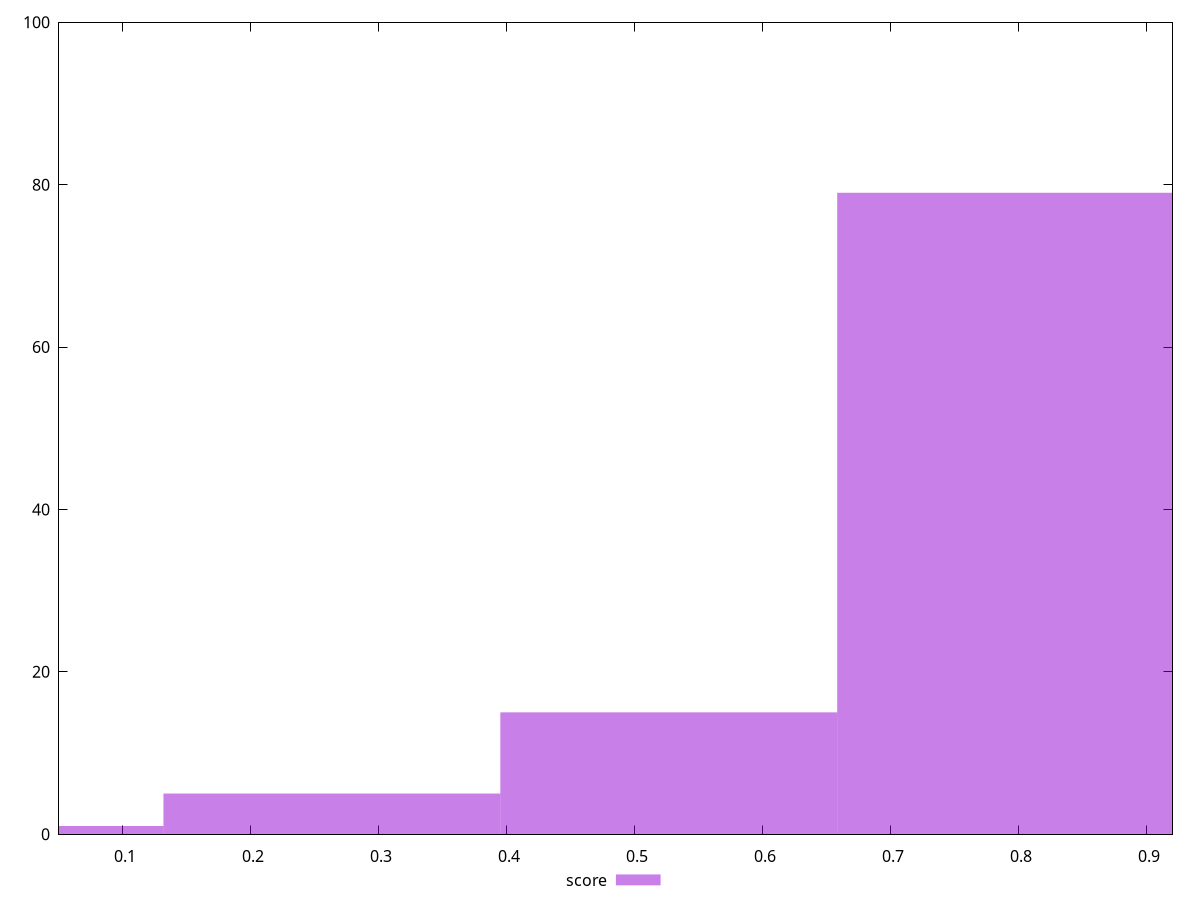 reset

$score <<EOF
0.7896226266702214 79
0.5264150844468143 15
0.26320754222340714 5
0 1
EOF

set key outside below
set boxwidth 0.26320754222340714
set xrange [0.05:0.92]
set yrange [0:100]
set trange [0:100]
set style fill transparent solid 0.5 noborder
set terminal svg size 640, 490 enhanced background rgb 'white'
set output "reprap/total-blocking-time/samples/pages+cached+noexternal+nomedia+nocss+nojs/score/histogram.svg"

plot $score title "score" with boxes

reset
